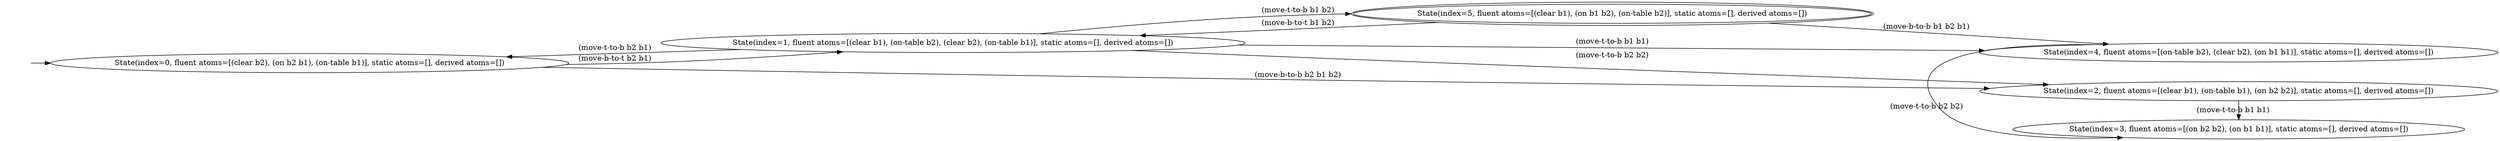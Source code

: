 digraph {
rankdir="LR"
s0[label="State(index=0, fluent atoms=[(clear b2), (on b2 b1), (on-table b1)], static atoms=[], derived atoms=[])"]
s1[label="State(index=1, fluent atoms=[(clear b1), (on-table b2), (clear b2), (on-table b1)], static atoms=[], derived atoms=[])"]
s2[label="State(index=2, fluent atoms=[(clear b1), (on-table b1), (on b2 b2)], static atoms=[], derived atoms=[])"]
s3[label="State(index=3, fluent atoms=[(on b2 b2), (on b1 b1)], static atoms=[], derived atoms=[])"]
s4[label="State(index=4, fluent atoms=[(on-table b2), (clear b2), (on b1 b1)], static atoms=[], derived atoms=[])"]
s5[peripheries=2,label="State(index=5, fluent atoms=[(clear b1), (on b1 b2), (on-table b2)], static atoms=[], derived atoms=[])"]
Dangling [ label = "", style = invis ]
{ rank = same; Dangling }
Dangling -> s0
{ rank = same; s2,s3,s4}
{ rank = same; s0}
{ rank = same; s1}
{ rank = same; s5}
s0->s1 [label="(move-b-to-t b2 b1)"]
s0->s2 [label="(move-b-to-b b2 b1 b2)"]
s2->s3 [label="(move-t-to-b b1 b1)"]
s1->s2 [label="(move-t-to-b b2 b2)"]
s1->s4 [label="(move-t-to-b b1 b1)"]
s1->s0 [label="(move-t-to-b b2 b1)"]
s1->s5 [label="(move-t-to-b b1 b2)"]
s5->s1 [label="(move-b-to-t b1 b2)"]
s5->s4 [label="(move-b-to-b b1 b2 b1)"]
s4->s3 [label="(move-t-to-b b2 b2)"]
}
